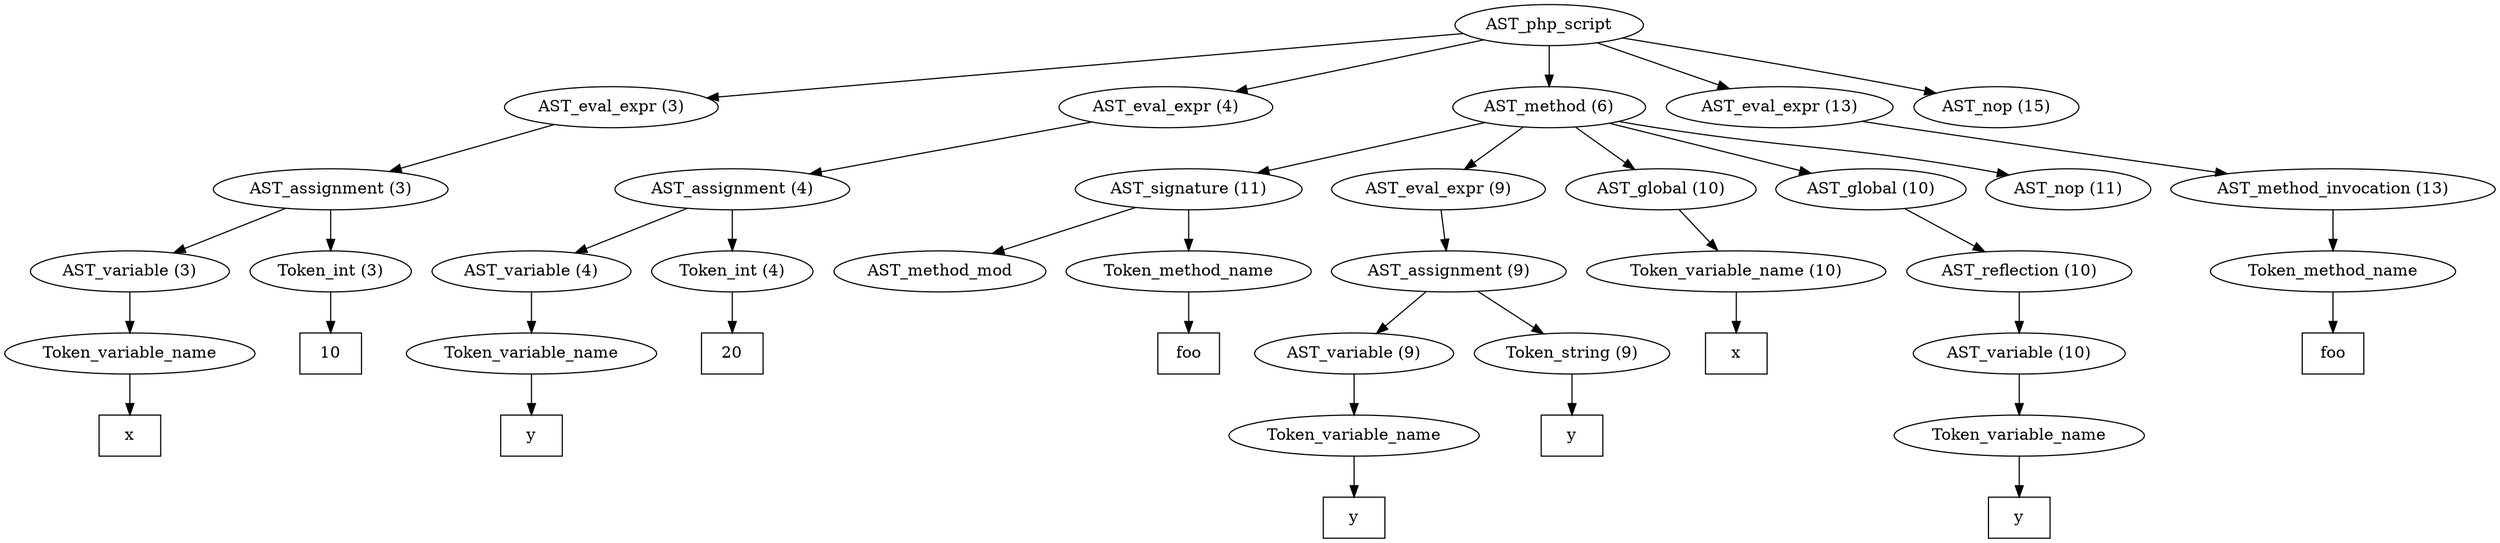 /*
 * AST in dot format generated by phc -- the PHP compiler
 */

digraph AST {
node_0 [label="AST_php_script"];
node_1 [label="AST_eval_expr (3)"];
node_2 [label="AST_assignment (3)"];
node_3 [label="AST_variable (3)"];
node_4 [label="Token_variable_name"];
node_5 [label="x", shape=box]
node_4 -> node_5;
node_3 -> node_4;
node_6 [label="Token_int (3)"];
node_7 [label="10", shape=box]
node_6 -> node_7;
node_2 -> node_6;
node_2 -> node_3;
node_1 -> node_2;
node_8 [label="AST_eval_expr (4)"];
node_9 [label="AST_assignment (4)"];
node_10 [label="AST_variable (4)"];
node_11 [label="Token_variable_name"];
node_12 [label="y", shape=box]
node_11 -> node_12;
node_10 -> node_11;
node_13 [label="Token_int (4)"];
node_14 [label="20", shape=box]
node_13 -> node_14;
node_9 -> node_13;
node_9 -> node_10;
node_8 -> node_9;
node_15 [label="AST_method (6)"];
node_16 [label="AST_signature (11)"];
node_17 [label="AST_method_mod"];
node_18 [label="Token_method_name"];
node_19 [label="foo", shape=box]
node_18 -> node_19;
node_16 -> node_18;
node_16 -> node_17;
node_20 [label="AST_eval_expr (9)"];
node_21 [label="AST_assignment (9)"];
node_22 [label="AST_variable (9)"];
node_23 [label="Token_variable_name"];
node_24 [label="y", shape=box]
node_23 -> node_24;
node_22 -> node_23;
node_25 [label="Token_string (9)"];
node_26 [label="y", shape=box]
node_25 -> node_26;
node_21 -> node_25;
node_21 -> node_22;
node_20 -> node_21;
node_27 [label="AST_global (10)"];
node_28 [label="Token_variable_name (10)"];
node_29 [label="x", shape=box]
node_28 -> node_29;
node_27 -> node_28;
node_30 [label="AST_global (10)"];
node_31 [label="AST_reflection (10)"];
node_32 [label="AST_variable (10)"];
node_33 [label="Token_variable_name"];
node_34 [label="y", shape=box]
node_33 -> node_34;
node_32 -> node_33;
node_31 -> node_32;
node_30 -> node_31;
node_35 [label="AST_nop (11)"];
node_15 -> node_35;
node_15 -> node_30;
node_15 -> node_27;
node_15 -> node_20;
node_15 -> node_16;
node_36 [label="AST_eval_expr (13)"];
node_37 [label="AST_method_invocation (13)"];
node_38 [label="Token_method_name"];
node_39 [label="foo", shape=box]
node_38 -> node_39;
node_37 -> node_38;
node_36 -> node_37;
node_40 [label="AST_nop (15)"];
node_0 -> node_40;
node_0 -> node_36;
node_0 -> node_15;
node_0 -> node_8;
node_0 -> node_1;
}
